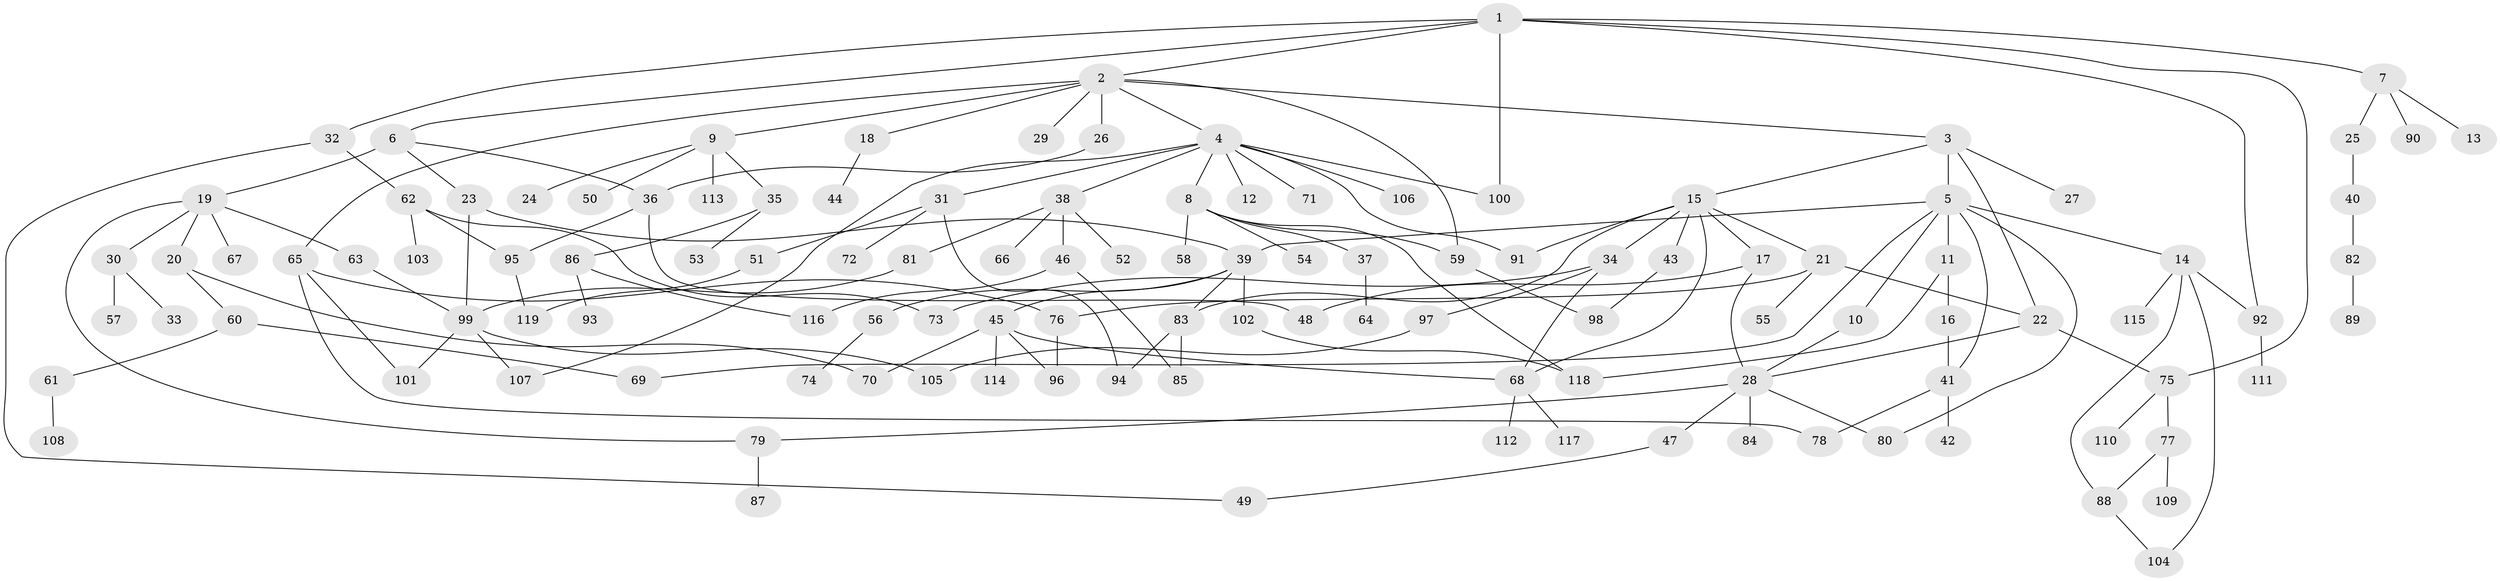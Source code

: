 // Generated by graph-tools (version 1.1) at 2025/13/03/09/25 04:13:27]
// undirected, 119 vertices, 157 edges
graph export_dot {
graph [start="1"]
  node [color=gray90,style=filled];
  1;
  2;
  3;
  4;
  5;
  6;
  7;
  8;
  9;
  10;
  11;
  12;
  13;
  14;
  15;
  16;
  17;
  18;
  19;
  20;
  21;
  22;
  23;
  24;
  25;
  26;
  27;
  28;
  29;
  30;
  31;
  32;
  33;
  34;
  35;
  36;
  37;
  38;
  39;
  40;
  41;
  42;
  43;
  44;
  45;
  46;
  47;
  48;
  49;
  50;
  51;
  52;
  53;
  54;
  55;
  56;
  57;
  58;
  59;
  60;
  61;
  62;
  63;
  64;
  65;
  66;
  67;
  68;
  69;
  70;
  71;
  72;
  73;
  74;
  75;
  76;
  77;
  78;
  79;
  80;
  81;
  82;
  83;
  84;
  85;
  86;
  87;
  88;
  89;
  90;
  91;
  92;
  93;
  94;
  95;
  96;
  97;
  98;
  99;
  100;
  101;
  102;
  103;
  104;
  105;
  106;
  107;
  108;
  109;
  110;
  111;
  112;
  113;
  114;
  115;
  116;
  117;
  118;
  119;
  1 -- 2;
  1 -- 6;
  1 -- 7;
  1 -- 32;
  1 -- 100;
  1 -- 75;
  1 -- 92;
  2 -- 3;
  2 -- 4;
  2 -- 9;
  2 -- 18;
  2 -- 26;
  2 -- 29;
  2 -- 65;
  2 -- 59;
  3 -- 5;
  3 -- 15;
  3 -- 22;
  3 -- 27;
  4 -- 8;
  4 -- 12;
  4 -- 31;
  4 -- 38;
  4 -- 71;
  4 -- 106;
  4 -- 91;
  4 -- 100;
  4 -- 107;
  5 -- 10;
  5 -- 11;
  5 -- 14;
  5 -- 39;
  5 -- 69;
  5 -- 41;
  5 -- 80;
  6 -- 19;
  6 -- 23;
  6 -- 36;
  7 -- 13;
  7 -- 25;
  7 -- 90;
  8 -- 37;
  8 -- 54;
  8 -- 58;
  8 -- 59;
  8 -- 118;
  9 -- 24;
  9 -- 35;
  9 -- 50;
  9 -- 113;
  10 -- 28;
  11 -- 16;
  11 -- 118;
  14 -- 92;
  14 -- 104;
  14 -- 115;
  14 -- 88;
  15 -- 17;
  15 -- 21;
  15 -- 34;
  15 -- 43;
  15 -- 83;
  15 -- 91;
  15 -- 68;
  16 -- 41;
  17 -- 28;
  17 -- 48;
  18 -- 44;
  19 -- 20;
  19 -- 30;
  19 -- 63;
  19 -- 67;
  19 -- 79;
  20 -- 60;
  20 -- 70;
  21 -- 55;
  21 -- 76;
  21 -- 22;
  22 -- 75;
  22 -- 28;
  23 -- 99;
  23 -- 39;
  25 -- 40;
  26 -- 36;
  28 -- 47;
  28 -- 80;
  28 -- 84;
  28 -- 79;
  30 -- 33;
  30 -- 57;
  31 -- 51;
  31 -- 72;
  31 -- 94;
  32 -- 62;
  32 -- 49;
  34 -- 68;
  34 -- 97;
  34 -- 73;
  35 -- 53;
  35 -- 86;
  36 -- 48;
  36 -- 95;
  37 -- 64;
  38 -- 46;
  38 -- 52;
  38 -- 66;
  38 -- 81;
  39 -- 45;
  39 -- 56;
  39 -- 102;
  39 -- 83;
  40 -- 82;
  41 -- 42;
  41 -- 78;
  43 -- 98;
  45 -- 114;
  45 -- 96;
  45 -- 70;
  45 -- 68;
  46 -- 85;
  46 -- 116;
  47 -- 49;
  51 -- 119;
  56 -- 74;
  59 -- 98;
  60 -- 61;
  60 -- 69;
  61 -- 108;
  62 -- 73;
  62 -- 95;
  62 -- 103;
  63 -- 99;
  65 -- 101;
  65 -- 76;
  65 -- 78;
  68 -- 112;
  68 -- 117;
  75 -- 77;
  75 -- 110;
  76 -- 96;
  77 -- 88;
  77 -- 109;
  79 -- 87;
  81 -- 99;
  82 -- 89;
  83 -- 94;
  83 -- 85;
  86 -- 93;
  86 -- 116;
  88 -- 104;
  92 -- 111;
  95 -- 119;
  97 -- 105;
  99 -- 101;
  99 -- 105;
  99 -- 107;
  102 -- 118;
}
